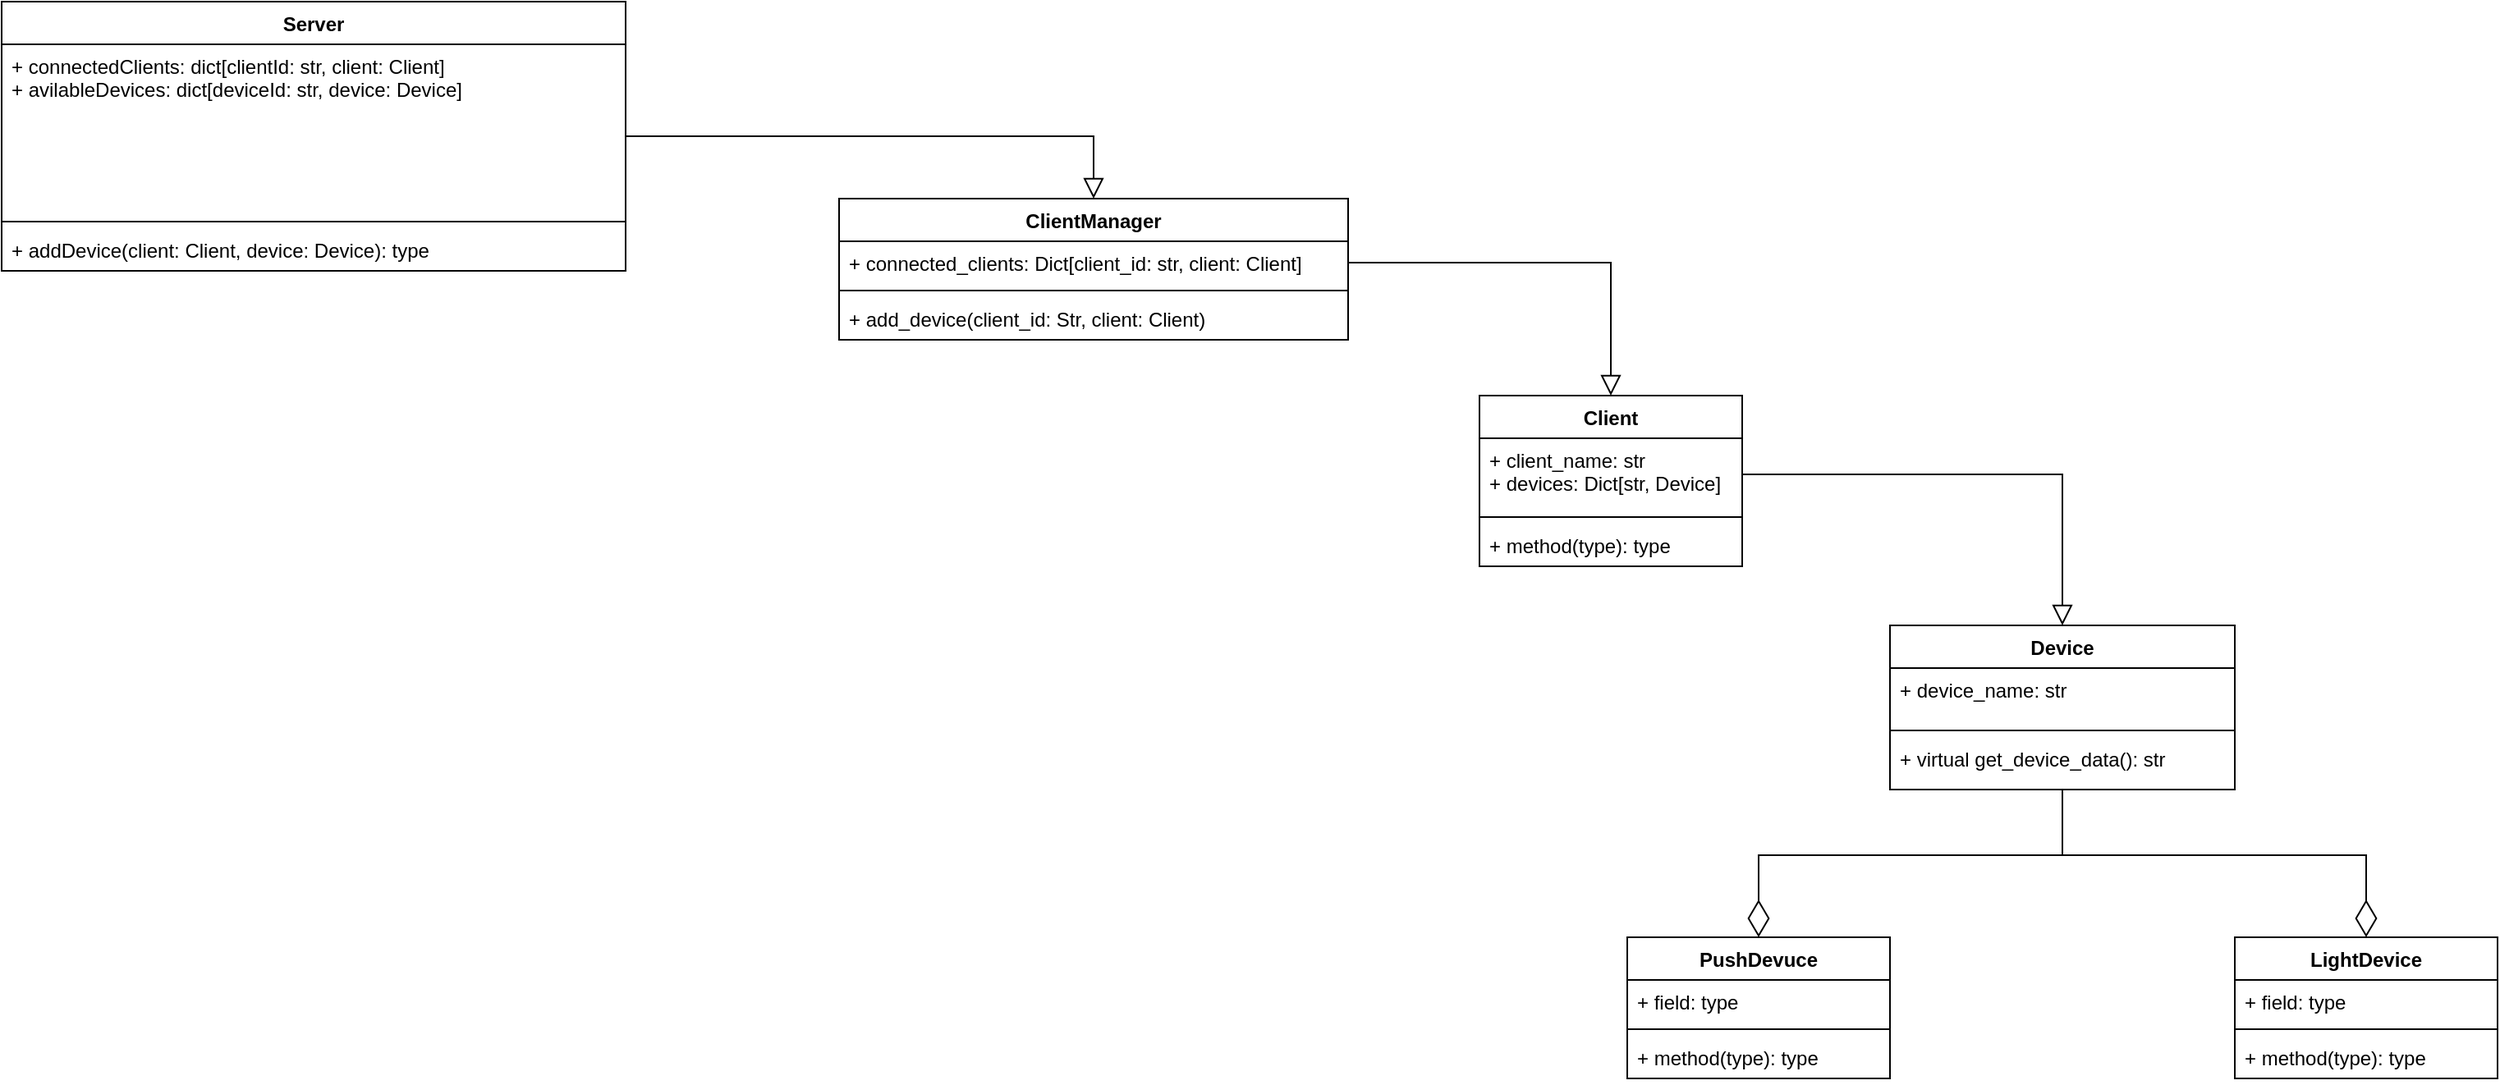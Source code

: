 <mxfile version="20.6.1" type="github">
  <diagram id="C5RBs43oDa-KdzZeNtuy" name="Page-1">
    <mxGraphModel dx="2125" dy="1930" grid="1" gridSize="10" guides="1" tooltips="1" connect="1" arrows="1" fold="1" page="1" pageScale="1" pageWidth="827" pageHeight="1169" math="0" shadow="0">
      <root>
        <mxCell id="WIyWlLk6GJQsqaUBKTNV-0" />
        <mxCell id="WIyWlLk6GJQsqaUBKTNV-1" parent="WIyWlLk6GJQsqaUBKTNV-0" />
        <mxCell id="hVdAlqfwy3-rb3Vmg-3X-18" style="edgeStyle=orthogonalEdgeStyle;rounded=0;orthogonalLoop=1;jettySize=auto;html=1;entryX=0.5;entryY=0;entryDx=0;entryDy=0;endArrow=block;endFill=0;endSize=10;" edge="1" parent="WIyWlLk6GJQsqaUBKTNV-1" source="HT5hTXt2VZVf2EEvOPUg-1" target="hVdAlqfwy3-rb3Vmg-3X-13">
          <mxGeometry relative="1" as="geometry" />
        </mxCell>
        <mxCell id="HT5hTXt2VZVf2EEvOPUg-1" value="Server" style="swimlane;fontStyle=1;align=center;verticalAlign=top;childLayout=stackLayout;horizontal=1;startSize=26;horizontalStack=0;resizeParent=1;resizeParentMax=0;resizeLast=0;collapsible=1;marginBottom=0;" parent="WIyWlLk6GJQsqaUBKTNV-1" vertex="1">
          <mxGeometry x="-810" y="-20" width="380" height="164" as="geometry" />
        </mxCell>
        <mxCell id="HT5hTXt2VZVf2EEvOPUg-2" value="+ connectedClients: dict[clientId: str, client: Client]&#xa;+ avilableDevices: dict[deviceId: str, device: Device]" style="text;strokeColor=none;fillColor=none;align=left;verticalAlign=top;spacingLeft=4;spacingRight=4;overflow=hidden;rotatable=0;points=[[0,0.5],[1,0.5]];portConstraint=eastwest;" parent="HT5hTXt2VZVf2EEvOPUg-1" vertex="1">
          <mxGeometry y="26" width="380" height="104" as="geometry" />
        </mxCell>
        <mxCell id="HT5hTXt2VZVf2EEvOPUg-3" value="" style="line;strokeWidth=1;fillColor=none;align=left;verticalAlign=middle;spacingTop=-1;spacingLeft=3;spacingRight=3;rotatable=0;labelPosition=right;points=[];portConstraint=eastwest;strokeColor=inherit;" parent="HT5hTXt2VZVf2EEvOPUg-1" vertex="1">
          <mxGeometry y="130" width="380" height="8" as="geometry" />
        </mxCell>
        <mxCell id="HT5hTXt2VZVf2EEvOPUg-4" value="+ addDevice(client: Client, device: Device): type" style="text;strokeColor=none;fillColor=none;align=left;verticalAlign=top;spacingLeft=4;spacingRight=4;overflow=hidden;rotatable=0;points=[[0,0.5],[1,0.5]];portConstraint=eastwest;" parent="HT5hTXt2VZVf2EEvOPUg-1" vertex="1">
          <mxGeometry y="138" width="380" height="26" as="geometry" />
        </mxCell>
        <mxCell id="hVdAlqfwy3-rb3Vmg-3X-8" style="edgeStyle=orthogonalEdgeStyle;rounded=0;orthogonalLoop=1;jettySize=auto;html=1;endArrow=diamondThin;endFill=0;endSize=20;" edge="1" parent="WIyWlLk6GJQsqaUBKTNV-1" source="HT5hTXt2VZVf2EEvOPUg-5" target="hVdAlqfwy3-rb3Vmg-3X-0">
          <mxGeometry relative="1" as="geometry" />
        </mxCell>
        <mxCell id="hVdAlqfwy3-rb3Vmg-3X-10" style="edgeStyle=orthogonalEdgeStyle;rounded=0;orthogonalLoop=1;jettySize=auto;html=1;entryX=0.5;entryY=0;entryDx=0;entryDy=0;endArrow=diamondThin;endFill=0;endSize=20;" edge="1" parent="WIyWlLk6GJQsqaUBKTNV-1" source="HT5hTXt2VZVf2EEvOPUg-5" target="hVdAlqfwy3-rb3Vmg-3X-4">
          <mxGeometry relative="1" as="geometry" />
        </mxCell>
        <mxCell id="HT5hTXt2VZVf2EEvOPUg-5" value="Device" style="swimlane;fontStyle=1;align=center;verticalAlign=top;childLayout=stackLayout;horizontal=1;startSize=26;horizontalStack=0;resizeParent=1;resizeParentMax=0;resizeLast=0;collapsible=1;marginBottom=0;" parent="WIyWlLk6GJQsqaUBKTNV-1" vertex="1">
          <mxGeometry x="340" y="360" width="210" height="100" as="geometry" />
        </mxCell>
        <mxCell id="HT5hTXt2VZVf2EEvOPUg-6" value="+ device_name: str" style="text;strokeColor=none;fillColor=none;align=left;verticalAlign=top;spacingLeft=4;spacingRight=4;overflow=hidden;rotatable=0;points=[[0,0.5],[1,0.5]];portConstraint=eastwest;" parent="HT5hTXt2VZVf2EEvOPUg-5" vertex="1">
          <mxGeometry y="26" width="210" height="34" as="geometry" />
        </mxCell>
        <mxCell id="HT5hTXt2VZVf2EEvOPUg-7" value="" style="line;strokeWidth=1;fillColor=none;align=left;verticalAlign=middle;spacingTop=-1;spacingLeft=3;spacingRight=3;rotatable=0;labelPosition=right;points=[];portConstraint=eastwest;strokeColor=inherit;" parent="HT5hTXt2VZVf2EEvOPUg-5" vertex="1">
          <mxGeometry y="60" width="210" height="8" as="geometry" />
        </mxCell>
        <mxCell id="HT5hTXt2VZVf2EEvOPUg-8" value="+ virtual get_device_data(): str" style="text;strokeColor=none;fillColor=none;align=left;verticalAlign=top;spacingLeft=4;spacingRight=4;overflow=hidden;rotatable=0;points=[[0,0.5],[1,0.5]];portConstraint=eastwest;" parent="HT5hTXt2VZVf2EEvOPUg-5" vertex="1">
          <mxGeometry y="68" width="210" height="32" as="geometry" />
        </mxCell>
        <mxCell id="HT5hTXt2VZVf2EEvOPUg-9" value="Client" style="swimlane;fontStyle=1;align=center;verticalAlign=top;childLayout=stackLayout;horizontal=1;startSize=26;horizontalStack=0;resizeParent=1;resizeParentMax=0;resizeLast=0;collapsible=1;marginBottom=0;" parent="WIyWlLk6GJQsqaUBKTNV-1" vertex="1">
          <mxGeometry x="90" y="220" width="160" height="104" as="geometry" />
        </mxCell>
        <mxCell id="HT5hTXt2VZVf2EEvOPUg-10" value="+ client_name: str&#xa;+ devices: Dict[str, Device]" style="text;strokeColor=none;fillColor=none;align=left;verticalAlign=top;spacingLeft=4;spacingRight=4;overflow=hidden;rotatable=0;points=[[0,0.5],[1,0.5]];portConstraint=eastwest;" parent="HT5hTXt2VZVf2EEvOPUg-9" vertex="1">
          <mxGeometry y="26" width="160" height="44" as="geometry" />
        </mxCell>
        <mxCell id="HT5hTXt2VZVf2EEvOPUg-11" value="" style="line;strokeWidth=1;fillColor=none;align=left;verticalAlign=middle;spacingTop=-1;spacingLeft=3;spacingRight=3;rotatable=0;labelPosition=right;points=[];portConstraint=eastwest;strokeColor=inherit;" parent="HT5hTXt2VZVf2EEvOPUg-9" vertex="1">
          <mxGeometry y="70" width="160" height="8" as="geometry" />
        </mxCell>
        <mxCell id="HT5hTXt2VZVf2EEvOPUg-12" value="+ method(type): type" style="text;strokeColor=none;fillColor=none;align=left;verticalAlign=top;spacingLeft=4;spacingRight=4;overflow=hidden;rotatable=0;points=[[0,0.5],[1,0.5]];portConstraint=eastwest;" parent="HT5hTXt2VZVf2EEvOPUg-9" vertex="1">
          <mxGeometry y="78" width="160" height="26" as="geometry" />
        </mxCell>
        <mxCell id="hVdAlqfwy3-rb3Vmg-3X-0" value="LightDevice" style="swimlane;fontStyle=1;align=center;verticalAlign=top;childLayout=stackLayout;horizontal=1;startSize=26;horizontalStack=0;resizeParent=1;resizeParentMax=0;resizeLast=0;collapsible=1;marginBottom=0;" vertex="1" parent="WIyWlLk6GJQsqaUBKTNV-1">
          <mxGeometry x="550" y="550" width="160" height="86" as="geometry" />
        </mxCell>
        <mxCell id="hVdAlqfwy3-rb3Vmg-3X-1" value="+ field: type" style="text;strokeColor=none;fillColor=none;align=left;verticalAlign=top;spacingLeft=4;spacingRight=4;overflow=hidden;rotatable=0;points=[[0,0.5],[1,0.5]];portConstraint=eastwest;" vertex="1" parent="hVdAlqfwy3-rb3Vmg-3X-0">
          <mxGeometry y="26" width="160" height="26" as="geometry" />
        </mxCell>
        <mxCell id="hVdAlqfwy3-rb3Vmg-3X-2" value="" style="line;strokeWidth=1;fillColor=none;align=left;verticalAlign=middle;spacingTop=-1;spacingLeft=3;spacingRight=3;rotatable=0;labelPosition=right;points=[];portConstraint=eastwest;strokeColor=inherit;" vertex="1" parent="hVdAlqfwy3-rb3Vmg-3X-0">
          <mxGeometry y="52" width="160" height="8" as="geometry" />
        </mxCell>
        <mxCell id="hVdAlqfwy3-rb3Vmg-3X-3" value="+ method(type): type" style="text;strokeColor=none;fillColor=none;align=left;verticalAlign=top;spacingLeft=4;spacingRight=4;overflow=hidden;rotatable=0;points=[[0,0.5],[1,0.5]];portConstraint=eastwest;" vertex="1" parent="hVdAlqfwy3-rb3Vmg-3X-0">
          <mxGeometry y="60" width="160" height="26" as="geometry" />
        </mxCell>
        <mxCell id="hVdAlqfwy3-rb3Vmg-3X-4" value="PushDevuce" style="swimlane;fontStyle=1;align=center;verticalAlign=top;childLayout=stackLayout;horizontal=1;startSize=26;horizontalStack=0;resizeParent=1;resizeParentMax=0;resizeLast=0;collapsible=1;marginBottom=0;" vertex="1" parent="WIyWlLk6GJQsqaUBKTNV-1">
          <mxGeometry x="180" y="550" width="160" height="86" as="geometry" />
        </mxCell>
        <mxCell id="hVdAlqfwy3-rb3Vmg-3X-5" value="+ field: type" style="text;strokeColor=none;fillColor=none;align=left;verticalAlign=top;spacingLeft=4;spacingRight=4;overflow=hidden;rotatable=0;points=[[0,0.5],[1,0.5]];portConstraint=eastwest;" vertex="1" parent="hVdAlqfwy3-rb3Vmg-3X-4">
          <mxGeometry y="26" width="160" height="26" as="geometry" />
        </mxCell>
        <mxCell id="hVdAlqfwy3-rb3Vmg-3X-6" value="" style="line;strokeWidth=1;fillColor=none;align=left;verticalAlign=middle;spacingTop=-1;spacingLeft=3;spacingRight=3;rotatable=0;labelPosition=right;points=[];portConstraint=eastwest;strokeColor=inherit;" vertex="1" parent="hVdAlqfwy3-rb3Vmg-3X-4">
          <mxGeometry y="52" width="160" height="8" as="geometry" />
        </mxCell>
        <mxCell id="hVdAlqfwy3-rb3Vmg-3X-7" value="+ method(type): type" style="text;strokeColor=none;fillColor=none;align=left;verticalAlign=top;spacingLeft=4;spacingRight=4;overflow=hidden;rotatable=0;points=[[0,0.5],[1,0.5]];portConstraint=eastwest;" vertex="1" parent="hVdAlqfwy3-rb3Vmg-3X-4">
          <mxGeometry y="60" width="160" height="26" as="geometry" />
        </mxCell>
        <mxCell id="hVdAlqfwy3-rb3Vmg-3X-11" style="edgeStyle=orthogonalEdgeStyle;rounded=0;orthogonalLoop=1;jettySize=auto;html=1;exitX=1;exitY=0.5;exitDx=0;exitDy=0;entryX=0.5;entryY=0;entryDx=0;entryDy=0;endArrow=block;endFill=0;endSize=10;" edge="1" parent="WIyWlLk6GJQsqaUBKTNV-1" source="HT5hTXt2VZVf2EEvOPUg-10" target="HT5hTXt2VZVf2EEvOPUg-5">
          <mxGeometry relative="1" as="geometry" />
        </mxCell>
        <mxCell id="hVdAlqfwy3-rb3Vmg-3X-13" value="ClientManager" style="swimlane;fontStyle=1;align=center;verticalAlign=top;childLayout=stackLayout;horizontal=1;startSize=26;horizontalStack=0;resizeParent=1;resizeParentMax=0;resizeLast=0;collapsible=1;marginBottom=0;" vertex="1" parent="WIyWlLk6GJQsqaUBKTNV-1">
          <mxGeometry x="-300" y="100" width="310" height="86" as="geometry" />
        </mxCell>
        <mxCell id="hVdAlqfwy3-rb3Vmg-3X-14" value="+ connected_clients: Dict[client_id: str, client: Client]" style="text;strokeColor=none;fillColor=none;align=left;verticalAlign=top;spacingLeft=4;spacingRight=4;overflow=hidden;rotatable=0;points=[[0,0.5],[1,0.5]];portConstraint=eastwest;" vertex="1" parent="hVdAlqfwy3-rb3Vmg-3X-13">
          <mxGeometry y="26" width="310" height="26" as="geometry" />
        </mxCell>
        <mxCell id="hVdAlqfwy3-rb3Vmg-3X-15" value="" style="line;strokeWidth=1;fillColor=none;align=left;verticalAlign=middle;spacingTop=-1;spacingLeft=3;spacingRight=3;rotatable=0;labelPosition=right;points=[];portConstraint=eastwest;strokeColor=inherit;" vertex="1" parent="hVdAlqfwy3-rb3Vmg-3X-13">
          <mxGeometry y="52" width="310" height="8" as="geometry" />
        </mxCell>
        <mxCell id="hVdAlqfwy3-rb3Vmg-3X-16" value="+ add_device(client_id: Str, client: Client)" style="text;strokeColor=none;fillColor=none;align=left;verticalAlign=top;spacingLeft=4;spacingRight=4;overflow=hidden;rotatable=0;points=[[0,0.5],[1,0.5]];portConstraint=eastwest;" vertex="1" parent="hVdAlqfwy3-rb3Vmg-3X-13">
          <mxGeometry y="60" width="310" height="26" as="geometry" />
        </mxCell>
        <mxCell id="hVdAlqfwy3-rb3Vmg-3X-17" style="edgeStyle=orthogonalEdgeStyle;rounded=0;orthogonalLoop=1;jettySize=auto;html=1;entryX=0.5;entryY=0;entryDx=0;entryDy=0;endArrow=block;endFill=0;endSize=10;" edge="1" parent="WIyWlLk6GJQsqaUBKTNV-1" source="hVdAlqfwy3-rb3Vmg-3X-14" target="HT5hTXt2VZVf2EEvOPUg-9">
          <mxGeometry relative="1" as="geometry" />
        </mxCell>
      </root>
    </mxGraphModel>
  </diagram>
</mxfile>
